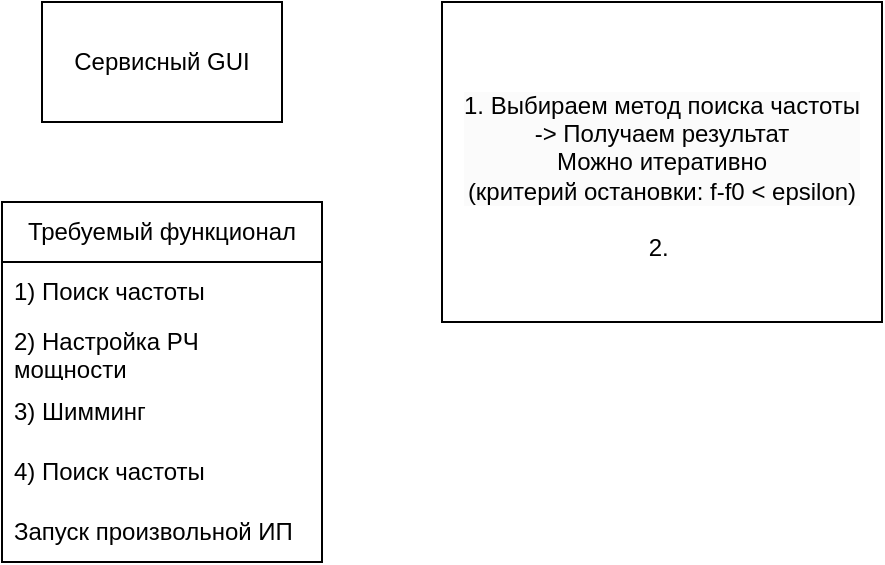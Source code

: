 <mxfile version="26.0.14" pages="5">
  <diagram name="Страница — 1" id="lk2hMUrp-t07Qi_tOft2">
    <mxGraphModel dx="710" dy="324" grid="1" gridSize="10" guides="1" tooltips="1" connect="1" arrows="1" fold="1" page="1" pageScale="1" pageWidth="827" pageHeight="1169" math="0" shadow="0">
      <root>
        <mxCell id="0" />
        <mxCell id="1" parent="0" />
        <mxCell id="p1RLzO_QvWTIyvtZqxCc-1" value="Сервисный GUI" style="rounded=0;whiteSpace=wrap;html=1;" vertex="1" parent="1">
          <mxGeometry x="80" y="80" width="120" height="60" as="geometry" />
        </mxCell>
        <mxCell id="p1RLzO_QvWTIyvtZqxCc-2" value="Требуемый функционал" style="swimlane;fontStyle=0;childLayout=stackLayout;horizontal=1;startSize=30;horizontalStack=0;resizeParent=1;resizeParentMax=0;resizeLast=0;collapsible=1;marginBottom=0;whiteSpace=wrap;html=1;" vertex="1" parent="1">
          <mxGeometry x="60" y="180" width="160" height="180" as="geometry">
            <mxRectangle x="70" y="180" width="60" height="30" as="alternateBounds" />
          </mxGeometry>
        </mxCell>
        <mxCell id="p1RLzO_QvWTIyvtZqxCc-3" value="1) Поиск частоты" style="text;strokeColor=none;fillColor=none;align=left;verticalAlign=middle;spacingLeft=4;spacingRight=4;overflow=hidden;points=[[0,0.5],[1,0.5]];portConstraint=eastwest;rotatable=0;whiteSpace=wrap;html=1;" vertex="1" parent="p1RLzO_QvWTIyvtZqxCc-2">
          <mxGeometry y="30" width="160" height="30" as="geometry" />
        </mxCell>
        <mxCell id="p1RLzO_QvWTIyvtZqxCc-5" value="2) Настройка РЧ мощности" style="text;strokeColor=none;fillColor=none;align=left;verticalAlign=middle;spacingLeft=4;spacingRight=4;overflow=hidden;points=[[0,0.5],[1,0.5]];portConstraint=eastwest;rotatable=0;whiteSpace=wrap;html=1;" vertex="1" parent="p1RLzO_QvWTIyvtZqxCc-2">
          <mxGeometry y="60" width="160" height="30" as="geometry" />
        </mxCell>
        <mxCell id="p1RLzO_QvWTIyvtZqxCc-4" value="3) Шимминг" style="text;strokeColor=none;fillColor=none;align=left;verticalAlign=middle;spacingLeft=4;spacingRight=4;overflow=hidden;points=[[0,0.5],[1,0.5]];portConstraint=eastwest;rotatable=0;whiteSpace=wrap;html=1;" vertex="1" parent="p1RLzO_QvWTIyvtZqxCc-2">
          <mxGeometry y="90" width="160" height="30" as="geometry" />
        </mxCell>
        <mxCell id="p1RLzO_QvWTIyvtZqxCc-11" value="4) Поиск частоты" style="text;strokeColor=none;fillColor=none;align=left;verticalAlign=middle;spacingLeft=4;spacingRight=4;overflow=hidden;points=[[0,0.5],[1,0.5]];portConstraint=eastwest;rotatable=0;whiteSpace=wrap;html=1;" vertex="1" parent="p1RLzO_QvWTIyvtZqxCc-2">
          <mxGeometry y="120" width="160" height="30" as="geometry" />
        </mxCell>
        <mxCell id="p1RLzO_QvWTIyvtZqxCc-8" value="Запуск произвольной ИП" style="text;strokeColor=none;fillColor=none;align=left;verticalAlign=middle;spacingLeft=4;spacingRight=4;overflow=hidden;points=[[0,0.5],[1,0.5]];portConstraint=eastwest;rotatable=0;whiteSpace=wrap;html=1;" vertex="1" parent="p1RLzO_QvWTIyvtZqxCc-2">
          <mxGeometry y="150" width="160" height="30" as="geometry" />
        </mxCell>
        <mxCell id="p1RLzO_QvWTIyvtZqxCc-10" value="&lt;br&gt;&lt;span style=&quot;color: rgb(0, 0, 0); font-family: Helvetica; font-size: 12px; font-style: normal; font-variant-ligatures: normal; font-variant-caps: normal; font-weight: 400; letter-spacing: normal; orphans: 2; text-align: center; text-indent: 0px; text-transform: none; widows: 2; word-spacing: 0px; -webkit-text-stroke-width: 0px; white-space: normal; background-color: rgb(251, 251, 251); text-decoration-thickness: initial; text-decoration-style: initial; text-decoration-color: initial; float: none; display: inline !important;&quot;&gt;1. Выбираем метод поиска частоты&lt;/span&gt;&lt;div style=&quot;forced-color-adjust: none; color: rgb(0, 0, 0); font-family: Helvetica; font-size: 12px; font-style: normal; font-variant-ligatures: normal; font-variant-caps: normal; font-weight: 400; letter-spacing: normal; orphans: 2; text-align: center; text-indent: 0px; text-transform: none; widows: 2; word-spacing: 0px; -webkit-text-stroke-width: 0px; white-space: normal; background-color: rgb(251, 251, 251); text-decoration-thickness: initial; text-decoration-style: initial; text-decoration-color: initial;&quot;&gt;-&amp;gt; Получаем результат&lt;/div&gt;&lt;div style=&quot;forced-color-adjust: none; color: rgb(0, 0, 0); font-family: Helvetica; font-size: 12px; font-style: normal; font-variant-ligatures: normal; font-variant-caps: normal; font-weight: 400; letter-spacing: normal; orphans: 2; text-align: center; text-indent: 0px; text-transform: none; widows: 2; word-spacing: 0px; -webkit-text-stroke-width: 0px; white-space: normal; background-color: rgb(251, 251, 251); text-decoration-thickness: initial; text-decoration-style: initial; text-decoration-color: initial;&quot;&gt;Можно итеративно&lt;br&gt;(критерий остановки: f-f0 &amp;lt; epsilon)&lt;/div&gt;&lt;div&gt;&lt;br&gt;&lt;/div&gt;&lt;div&gt;2.&amp;nbsp;&lt;/div&gt;" style="rounded=0;whiteSpace=wrap;html=1;" vertex="1" parent="1">
          <mxGeometry x="280" y="80" width="220" height="160" as="geometry" />
        </mxCell>
      </root>
    </mxGraphModel>
  </diagram>
  <diagram id="wyA9NwGSBI-EM82QNOMQ" name="Рисунок Кати">
    <mxGraphModel dx="1242" dy="567" grid="1" gridSize="10" guides="1" tooltips="1" connect="1" arrows="1" fold="1" page="1" pageScale="1" pageWidth="827" pageHeight="1169" math="0" shadow="0">
      <root>
        <mxCell id="0" />
        <mxCell id="1" parent="0" />
        <mxCell id="h-0EMZ9FpbmeB2ohZbK9-81" value="" style="rounded=0;whiteSpace=wrap;html=1;" vertex="1" parent="1">
          <mxGeometry x="80" y="80" width="640" height="360" as="geometry" />
        </mxCell>
        <mxCell id="h-0EMZ9FpbmeB2ohZbK9-10" value="" style="childLayout=tableLayout;recursiveResize=0;shadow=0;fillColor=none;" vertex="1" parent="1">
          <mxGeometry x="80" y="80" width="270" height="360" as="geometry" />
        </mxCell>
        <mxCell id="h-0EMZ9FpbmeB2ohZbK9-15" style="shape=tableRow;horizontal=0;startSize=0;swimlaneHead=0;swimlaneBody=0;top=0;left=0;bottom=0;right=0;dropTarget=0;collapsible=0;recursiveResize=0;expand=0;fontStyle=0;fillColor=none;strokeColor=inherit;" vertex="1" parent="h-0EMZ9FpbmeB2ohZbK9-10">
          <mxGeometry width="270" height="178" as="geometry" />
        </mxCell>
        <mxCell id="h-0EMZ9FpbmeB2ohZbK9-16" value="S(t) - 1" style="connectable=0;recursiveResize=0;strokeColor=inherit;fillColor=none;align=center;whiteSpace=wrap;html=1;" vertex="1" parent="h-0EMZ9FpbmeB2ohZbK9-15">
          <mxGeometry width="90" height="178" as="geometry">
            <mxRectangle width="90" height="178" as="alternateBounds" />
          </mxGeometry>
        </mxCell>
        <mxCell id="h-0EMZ9FpbmeB2ohZbK9-17" value="S(t) - 2" style="connectable=0;recursiveResize=0;strokeColor=inherit;fillColor=none;align=center;whiteSpace=wrap;html=1;" vertex="1" parent="h-0EMZ9FpbmeB2ohZbK9-15">
          <mxGeometry x="90" width="90" height="178" as="geometry">
            <mxRectangle width="90" height="178" as="alternateBounds" />
          </mxGeometry>
        </mxCell>
        <mxCell id="h-0EMZ9FpbmeB2ohZbK9-18" value="S(t) - 3" style="connectable=0;recursiveResize=0;strokeColor=inherit;fillColor=none;align=center;whiteSpace=wrap;html=1;" vertex="1" parent="h-0EMZ9FpbmeB2ohZbK9-15">
          <mxGeometry x="180" width="90" height="178" as="geometry">
            <mxRectangle width="90" height="178" as="alternateBounds" />
          </mxGeometry>
        </mxCell>
        <mxCell id="h-0EMZ9FpbmeB2ohZbK9-19" style="shape=tableRow;horizontal=0;startSize=0;swimlaneHead=0;swimlaneBody=0;top=0;left=0;bottom=0;right=0;dropTarget=0;collapsible=0;recursiveResize=0;expand=0;fontStyle=0;fillColor=none;strokeColor=inherit;" vertex="1" parent="h-0EMZ9FpbmeB2ohZbK9-10">
          <mxGeometry y="178" width="270" height="182" as="geometry" />
        </mxCell>
        <mxCell id="h-0EMZ9FpbmeB2ohZbK9-20" value="" style="connectable=0;recursiveResize=0;strokeColor=inherit;fillColor=none;align=center;whiteSpace=wrap;html=1;" vertex="1" parent="h-0EMZ9FpbmeB2ohZbK9-19">
          <mxGeometry width="90" height="182" as="geometry">
            <mxRectangle width="90" height="182" as="alternateBounds" />
          </mxGeometry>
        </mxCell>
        <mxCell id="h-0EMZ9FpbmeB2ohZbK9-21" value="" style="connectable=0;recursiveResize=0;strokeColor=inherit;fillColor=none;align=center;whiteSpace=wrap;html=1;" vertex="1" parent="h-0EMZ9FpbmeB2ohZbK9-19">
          <mxGeometry x="90" width="90" height="182" as="geometry">
            <mxRectangle width="90" height="182" as="alternateBounds" />
          </mxGeometry>
        </mxCell>
        <mxCell id="h-0EMZ9FpbmeB2ohZbK9-22" value="" style="connectable=0;recursiveResize=0;strokeColor=inherit;fillColor=none;align=center;whiteSpace=wrap;html=1;" vertex="1" parent="h-0EMZ9FpbmeB2ohZbK9-19">
          <mxGeometry x="180" width="90" height="182" as="geometry">
            <mxRectangle width="90" height="182" as="alternateBounds" />
          </mxGeometry>
        </mxCell>
        <UserObject label="&lt;b&gt;...&lt;/b&gt;" placeholders="1" name="Variable" id="h-0EMZ9FpbmeB2ohZbK9-23">
          <mxCell style="text;html=1;strokeColor=none;fillColor=none;align=center;verticalAlign=middle;whiteSpace=wrap;overflow=hidden;" vertex="1" parent="1">
            <mxGeometry x="334" y="250" width="80" height="20" as="geometry" />
          </mxCell>
        </UserObject>
        <mxCell id="h-0EMZ9FpbmeB2ohZbK9-26" value="" style="shape=flexArrow;endArrow=classic;html=1;rounded=0;width=0.23;endSize=6.384;endWidth=8.163;" edge="1" parent="1">
          <mxGeometry width="50" height="50" relative="1" as="geometry">
            <mxPoint x="260" y="250" as="sourcePoint" />
            <mxPoint x="340" y="250" as="targetPoint" />
          </mxGeometry>
        </mxCell>
        <mxCell id="h-0EMZ9FpbmeB2ohZbK9-27" value="" style="shape=flexArrow;endArrow=classic;html=1;rounded=0;width=0.23;endSize=6.384;endWidth=8.163;" edge="1" parent="1">
          <mxGeometry width="50" height="50" relative="1" as="geometry">
            <mxPoint x="170" y="250" as="sourcePoint" />
            <mxPoint x="250" y="250" as="targetPoint" />
          </mxGeometry>
        </mxCell>
        <mxCell id="h-0EMZ9FpbmeB2ohZbK9-28" value="" style="shape=flexArrow;endArrow=classic;html=1;rounded=0;width=0.23;endSize=6.384;endWidth=8.163;" edge="1" parent="1">
          <mxGeometry width="50" height="50" relative="1" as="geometry">
            <mxPoint x="80" y="249.43" as="sourcePoint" />
            <mxPoint x="160" y="249.43" as="targetPoint" />
          </mxGeometry>
        </mxCell>
        <mxCell id="h-0EMZ9FpbmeB2ohZbK9-29" value="" style="shape=flexArrow;endArrow=classic;html=1;rounded=0;width=0.23;endSize=6.384;endWidth=8.163;" edge="1" parent="1">
          <mxGeometry width="50" height="50" relative="1" as="geometry">
            <mxPoint x="80" y="430" as="sourcePoint" />
            <mxPoint x="160" y="430" as="targetPoint" />
          </mxGeometry>
        </mxCell>
        <mxCell id="h-0EMZ9FpbmeB2ohZbK9-30" value="" style="shape=flexArrow;endArrow=classic;html=1;rounded=0;width=0.23;endSize=6.384;endWidth=8.163;" edge="1" parent="1">
          <mxGeometry width="50" height="50" relative="1" as="geometry">
            <mxPoint x="170" y="430" as="sourcePoint" />
            <mxPoint x="250" y="430" as="targetPoint" />
          </mxGeometry>
        </mxCell>
        <mxCell id="h-0EMZ9FpbmeB2ohZbK9-31" value="" style="shape=flexArrow;endArrow=classic;html=1;rounded=0;width=0.23;endSize=6.384;endWidth=8.163;" edge="1" parent="1">
          <mxGeometry width="50" height="50" relative="1" as="geometry">
            <mxPoint x="260" y="430" as="sourcePoint" />
            <mxPoint x="340" y="430" as="targetPoint" />
          </mxGeometry>
        </mxCell>
        <UserObject label="t" placeholders="1" name="Variable" id="h-0EMZ9FpbmeB2ohZbK9-32">
          <mxCell style="text;html=1;strokeColor=none;fillColor=none;align=center;verticalAlign=middle;whiteSpace=wrap;overflow=hidden;" vertex="1" parent="1">
            <mxGeometry x="120" y="230" width="80" height="20" as="geometry" />
          </mxCell>
        </UserObject>
        <UserObject label="t" placeholders="1" name="Variable" id="h-0EMZ9FpbmeB2ohZbK9-34">
          <mxCell style="text;html=1;strokeColor=none;fillColor=none;align=center;verticalAlign=middle;whiteSpace=wrap;overflow=hidden;" vertex="1" parent="1">
            <mxGeometry x="300" y="230" width="80" height="20" as="geometry" />
          </mxCell>
        </UserObject>
        <UserObject label="t" placeholders="1" name="Variable" id="h-0EMZ9FpbmeB2ohZbK9-35">
          <mxCell style="text;html=1;strokeColor=none;fillColor=none;align=center;verticalAlign=middle;whiteSpace=wrap;overflow=hidden;" vertex="1" parent="1">
            <mxGeometry x="210" y="230" width="80" height="20" as="geometry" />
          </mxCell>
        </UserObject>
        <UserObject label="f" placeholders="1" name="Variable" id="h-0EMZ9FpbmeB2ohZbK9-39">
          <mxCell style="text;html=1;strokeColor=none;fillColor=none;align=center;verticalAlign=middle;whiteSpace=wrap;overflow=hidden;" vertex="1" parent="1">
            <mxGeometry x="120" y="410" width="80" height="20" as="geometry" />
          </mxCell>
        </UserObject>
        <UserObject label="f" placeholders="1" name="Variable" id="h-0EMZ9FpbmeB2ohZbK9-42">
          <mxCell style="text;html=1;strokeColor=none;fillColor=none;align=center;verticalAlign=middle;whiteSpace=wrap;overflow=hidden;" vertex="1" parent="1">
            <mxGeometry x="300" y="410" width="80" height="20" as="geometry" />
          </mxCell>
        </UserObject>
        <UserObject label="f" placeholders="1" name="Variable" id="h-0EMZ9FpbmeB2ohZbK9-43">
          <mxCell style="text;html=1;strokeColor=none;fillColor=none;align=center;verticalAlign=middle;whiteSpace=wrap;overflow=hidden;" vertex="1" parent="1">
            <mxGeometry x="210" y="410" width="80" height="20" as="geometry" />
          </mxCell>
        </UserObject>
        <mxCell id="h-0EMZ9FpbmeB2ohZbK9-50" value="" style="swimlane;fontStyle=0;childLayout=stackLayout;horizontal=1;startSize=20;horizontalStack=0;resizeParent=1;resizeParentMax=0;resizeLast=0;collapsible=1;marginBottom=0;whiteSpace=wrap;html=1;" vertex="1" parent="1">
          <mxGeometry x="400" y="80" width="320" height="140" as="geometry" />
        </mxCell>
        <mxCell id="h-0EMZ9FpbmeB2ohZbK9-45" value="Произвольная ИП" style="swimlane;fontStyle=0;childLayout=stackLayout;horizontal=1;startSize=30;horizontalStack=0;resizeParent=1;resizeParentMax=0;resizeLast=0;collapsible=1;marginBottom=0;whiteSpace=wrap;html=1;" vertex="1" collapsed="1" parent="h-0EMZ9FpbmeB2ohZbK9-50">
          <mxGeometry y="20" width="320" height="30" as="geometry">
            <mxRectangle y="20" width="320" height="130" as="alternateBounds" />
          </mxGeometry>
        </mxCell>
        <mxCell id="h-0EMZ9FpbmeB2ohZbK9-49" value="Параметры запуска" style="text;strokeColor=none;fillColor=none;align=left;verticalAlign=middle;spacingLeft=4;spacingRight=4;overflow=hidden;points=[[0,0.5],[1,0.5]];portConstraint=eastwest;rotatable=0;whiteSpace=wrap;html=1;" vertex="1" parent="h-0EMZ9FpbmeB2ohZbK9-45">
          <mxGeometry y="30" width="320" height="30" as="geometry" />
        </mxCell>
        <mxCell id="h-0EMZ9FpbmeB2ohZbK9-108" value="START / STOP" style="html=1;whiteSpace=wrap;container=1;recursiveResize=0;collapsible=0;" vertex="1" parent="h-0EMZ9FpbmeB2ohZbK9-45">
          <mxGeometry y="60" width="320" height="70" as="geometry" />
        </mxCell>
        <mxCell id="h-0EMZ9FpbmeB2ohZbK9-109" value="" style="triangle;html=1;whiteSpace=wrap;" vertex="1" parent="h-0EMZ9FpbmeB2ohZbK9-108">
          <mxGeometry x="20" y="20" width="20" height="30" as="geometry" />
        </mxCell>
        <mxCell id="h-0EMZ9FpbmeB2ohZbK9-77" value="РЧ мощность" style="swimlane;fontStyle=0;childLayout=stackLayout;horizontal=1;startSize=30;horizontalStack=0;resizeParent=1;resizeParentMax=0;resizeLast=0;collapsible=1;marginBottom=0;whiteSpace=wrap;html=1;" vertex="1" collapsed="1" parent="h-0EMZ9FpbmeB2ohZbK9-50">
          <mxGeometry y="50" width="320" height="30" as="geometry">
            <mxRectangle y="50" width="320" height="170" as="alternateBounds" />
          </mxGeometry>
        </mxCell>
        <mxCell id="h-0EMZ9FpbmeB2ohZbK9-78" value="Выбор метода:&lt;div&gt;&lt;ul&gt;&lt;li&gt;AUTO&lt;/li&gt;&lt;li&gt;MANUAL&lt;/li&gt;&lt;/ul&gt;&lt;/div&gt;" style="text;strokeColor=none;fillColor=none;align=left;verticalAlign=middle;spacingLeft=4;spacingRight=4;overflow=hidden;points=[[0,0.5],[1,0.5]];portConstraint=eastwest;rotatable=0;whiteSpace=wrap;html=1;" vertex="1" parent="h-0EMZ9FpbmeB2ohZbK9-77">
          <mxGeometry y="30" width="320" height="80" as="geometry" />
        </mxCell>
        <mxCell id="h-0EMZ9FpbmeB2ohZbK9-79" value="Заданное напряжение: V = 100 B" style="text;strokeColor=none;fillColor=none;align=left;verticalAlign=middle;spacingLeft=4;spacingRight=4;overflow=hidden;points=[[0,0.5],[1,0.5]];portConstraint=eastwest;rotatable=0;whiteSpace=wrap;html=1;" vertex="1" parent="h-0EMZ9FpbmeB2ohZbK9-77">
          <mxGeometry y="110" width="320" height="30" as="geometry" />
        </mxCell>
        <mxCell id="h-0EMZ9FpbmeB2ohZbK9-80" value="Текущее напряжение: V = 127 В" style="text;strokeColor=none;fillColor=none;align=left;verticalAlign=middle;spacingLeft=4;spacingRight=4;overflow=hidden;points=[[0,0.5],[1,0.5]];portConstraint=eastwest;rotatable=0;whiteSpace=wrap;html=1;" vertex="1" parent="h-0EMZ9FpbmeB2ohZbK9-77">
          <mxGeometry y="140" width="320" height="30" as="geometry" />
        </mxCell>
        <mxCell id="h-0EMZ9FpbmeB2ohZbK9-6" value="Частота" style="swimlane;fontStyle=0;childLayout=stackLayout;horizontal=1;startSize=30;horizontalStack=0;resizeParent=1;resizeParentMax=0;resizeLast=0;collapsible=1;marginBottom=0;whiteSpace=wrap;html=1;" vertex="1" collapsed="1" parent="h-0EMZ9FpbmeB2ohZbK9-50">
          <mxGeometry y="80" width="320" height="30" as="geometry">
            <mxRectangle y="80" width="320" height="170" as="alternateBounds" />
          </mxGeometry>
        </mxCell>
        <mxCell id="h-0EMZ9FpbmeB2ohZbK9-7" value="Выбор метода:&lt;div&gt;&lt;ul&gt;&lt;li&gt;AUTO&lt;/li&gt;&lt;li&gt;MANUAL&lt;/li&gt;&lt;/ul&gt;&lt;/div&gt;" style="text;strokeColor=none;fillColor=none;align=left;verticalAlign=middle;spacingLeft=4;spacingRight=4;overflow=hidden;points=[[0,0.5],[1,0.5]];portConstraint=eastwest;rotatable=0;whiteSpace=wrap;html=1;" vertex="1" parent="h-0EMZ9FpbmeB2ohZbK9-6">
          <mxGeometry y="30" width="320" height="80" as="geometry" />
        </mxCell>
        <mxCell id="h-0EMZ9FpbmeB2ohZbK9-8" value="Заданная частота: F = 3&#39;000 МГц&amp;nbsp;" style="text;strokeColor=none;fillColor=none;align=left;verticalAlign=middle;spacingLeft=4;spacingRight=4;overflow=hidden;points=[[0,0.5],[1,0.5]];portConstraint=eastwest;rotatable=0;whiteSpace=wrap;html=1;" vertex="1" parent="h-0EMZ9FpbmeB2ohZbK9-6">
          <mxGeometry y="110" width="320" height="30" as="geometry" />
        </mxCell>
        <mxCell id="h-0EMZ9FpbmeB2ohZbK9-9" value="Текущая частота: F_{cur} = 3&#39;002 МГц" style="text;strokeColor=none;fillColor=none;align=left;verticalAlign=middle;spacingLeft=4;spacingRight=4;overflow=hidden;points=[[0,0.5],[1,0.5]];portConstraint=eastwest;rotatable=0;whiteSpace=wrap;html=1;" vertex="1" parent="h-0EMZ9FpbmeB2ohZbK9-6">
          <mxGeometry y="140" width="320" height="30" as="geometry" />
        </mxCell>
        <mxCell id="h-0EMZ9FpbmeB2ohZbK9-54" value="Шимминг" style="swimlane;fontStyle=0;childLayout=stackLayout;horizontal=1;startSize=30;horizontalStack=0;resizeParent=1;resizeParentMax=0;resizeLast=0;collapsible=1;marginBottom=0;whiteSpace=wrap;html=1;" vertex="1" collapsed="1" parent="h-0EMZ9FpbmeB2ohZbK9-50">
          <mxGeometry y="110" width="320" height="30" as="geometry">
            <mxRectangle y="110" width="320" height="190" as="alternateBounds" />
          </mxGeometry>
        </mxCell>
        <mxCell id="h-0EMZ9FpbmeB2ohZbK9-55" value="Выбор метода:&lt;div&gt;&lt;ul&gt;&lt;li&gt;AUTO&lt;/li&gt;&lt;li&gt;MANUAL&lt;/li&gt;&lt;/ul&gt;&lt;/div&gt;" style="text;strokeColor=none;fillColor=none;align=left;verticalAlign=middle;spacingLeft=4;spacingRight=4;overflow=hidden;points=[[0,0.5],[1,0.5]];portConstraint=eastwest;rotatable=0;whiteSpace=wrap;html=1;" vertex="1" parent="h-0EMZ9FpbmeB2ohZbK9-54">
          <mxGeometry y="30" width="320" height="80" as="geometry" />
        </mxCell>
        <mxCell id="h-0EMZ9FpbmeB2ohZbK9-72" value="" style="shape=table;startSize=0;container=1;collapsible=0;childLayout=tableLayout;fontSize=16;" vertex="1" parent="h-0EMZ9FpbmeB2ohZbK9-54">
          <mxGeometry y="110" width="320" height="40" as="geometry" />
        </mxCell>
        <mxCell id="h-0EMZ9FpbmeB2ohZbK9-73" value="" style="shape=tableRow;horizontal=0;startSize=0;swimlaneHead=0;swimlaneBody=0;strokeColor=inherit;top=0;left=0;bottom=0;right=0;collapsible=0;dropTarget=0;fillColor=none;points=[[0,0.5],[1,0.5]];portConstraint=eastwest;fontSize=16;" vertex="1" parent="h-0EMZ9FpbmeB2ohZbK9-72">
          <mxGeometry width="320" height="40" as="geometry" />
        </mxCell>
        <mxCell id="h-0EMZ9FpbmeB2ohZbK9-74" value="I1" style="shape=partialRectangle;html=1;whiteSpace=wrap;connectable=0;strokeColor=inherit;overflow=hidden;fillColor=none;top=0;left=0;bottom=0;right=0;pointerEvents=1;fontSize=16;" vertex="1" parent="h-0EMZ9FpbmeB2ohZbK9-73">
          <mxGeometry width="107" height="40" as="geometry">
            <mxRectangle width="107" height="40" as="alternateBounds" />
          </mxGeometry>
        </mxCell>
        <mxCell id="h-0EMZ9FpbmeB2ohZbK9-75" value="I2" style="shape=partialRectangle;html=1;whiteSpace=wrap;connectable=0;strokeColor=inherit;overflow=hidden;fillColor=none;top=0;left=0;bottom=0;right=0;pointerEvents=1;fontSize=16;" vertex="1" parent="h-0EMZ9FpbmeB2ohZbK9-73">
          <mxGeometry x="107" width="106" height="40" as="geometry">
            <mxRectangle width="106" height="40" as="alternateBounds" />
          </mxGeometry>
        </mxCell>
        <mxCell id="h-0EMZ9FpbmeB2ohZbK9-76" value="I3" style="shape=partialRectangle;html=1;whiteSpace=wrap;connectable=0;strokeColor=inherit;overflow=hidden;fillColor=none;top=0;left=0;bottom=0;right=0;pointerEvents=1;fontSize=16;" vertex="1" parent="h-0EMZ9FpbmeB2ohZbK9-73">
          <mxGeometry x="213" width="107" height="40" as="geometry">
            <mxRectangle width="107" height="40" as="alternateBounds" />
          </mxGeometry>
        </mxCell>
        <mxCell id="h-0EMZ9FpbmeB2ohZbK9-58" value="" style="shape=table;startSize=0;container=1;collapsible=0;childLayout=tableLayout;fontSize=16;" vertex="1" parent="h-0EMZ9FpbmeB2ohZbK9-54">
          <mxGeometry y="150" width="320" height="40" as="geometry" />
        </mxCell>
        <mxCell id="h-0EMZ9FpbmeB2ohZbK9-59" value="" style="shape=tableRow;horizontal=0;startSize=0;swimlaneHead=0;swimlaneBody=0;strokeColor=inherit;top=0;left=0;bottom=0;right=0;collapsible=0;dropTarget=0;fillColor=none;points=[[0,0.5],[1,0.5]];portConstraint=eastwest;fontSize=16;" vertex="1" parent="h-0EMZ9FpbmeB2ohZbK9-58">
          <mxGeometry width="320" height="40" as="geometry" />
        </mxCell>
        <mxCell id="h-0EMZ9FpbmeB2ohZbK9-60" value="I1 current" style="shape=partialRectangle;html=1;whiteSpace=wrap;connectable=0;strokeColor=inherit;overflow=hidden;fillColor=none;top=0;left=0;bottom=0;right=0;pointerEvents=1;fontSize=16;" vertex="1" parent="h-0EMZ9FpbmeB2ohZbK9-59">
          <mxGeometry width="107" height="40" as="geometry">
            <mxRectangle width="107" height="40" as="alternateBounds" />
          </mxGeometry>
        </mxCell>
        <mxCell id="h-0EMZ9FpbmeB2ohZbK9-61" value="I2 current" style="shape=partialRectangle;html=1;whiteSpace=wrap;connectable=0;strokeColor=inherit;overflow=hidden;fillColor=none;top=0;left=0;bottom=0;right=0;pointerEvents=1;fontSize=16;" vertex="1" parent="h-0EMZ9FpbmeB2ohZbK9-59">
          <mxGeometry x="107" width="106" height="40" as="geometry">
            <mxRectangle width="106" height="40" as="alternateBounds" />
          </mxGeometry>
        </mxCell>
        <mxCell id="h-0EMZ9FpbmeB2ohZbK9-62" value="I3 current" style="shape=partialRectangle;html=1;whiteSpace=wrap;connectable=0;strokeColor=inherit;overflow=hidden;fillColor=none;top=0;left=0;bottom=0;right=0;pointerEvents=1;fontSize=16;" vertex="1" parent="h-0EMZ9FpbmeB2ohZbK9-59">
          <mxGeometry x="213" width="107" height="40" as="geometry">
            <mxRectangle width="107" height="40" as="alternateBounds" />
          </mxGeometry>
        </mxCell>
        <mxCell id="h-0EMZ9FpbmeB2ohZbK9-4" value="" style="endArrow=none;html=1;rounded=0;exitX=0.5;exitY=1;exitDx=0;exitDy=0;entryX=0.5;entryY=0;entryDx=0;entryDy=0;" edge="1" parent="1">
          <mxGeometry width="50" height="50" relative="1" as="geometry">
            <mxPoint x="399" y="440" as="sourcePoint" />
            <mxPoint x="399" y="80" as="targetPoint" />
          </mxGeometry>
        </mxCell>
        <mxCell id="h-0EMZ9FpbmeB2ohZbK9-110" value="Service GUI" style="text;strokeColor=none;fillColor=none;html=1;fontSize=24;fontStyle=1;verticalAlign=middle;align=center;" vertex="1" parent="1">
          <mxGeometry x="90" y="20" width="100" height="40" as="geometry" />
        </mxCell>
      </root>
    </mxGraphModel>
  </diagram>
  <diagram id="TFQSGFAbiuGo2VUxRH2k" name="Список сервисов">
    <mxGraphModel dx="1242" dy="567" grid="1" gridSize="10" guides="1" tooltips="1" connect="1" arrows="1" fold="1" page="1" pageScale="1" pageWidth="827" pageHeight="1169" math="0" shadow="0">
      <root>
        <mxCell id="0" />
        <mxCell id="1" parent="0" />
        <mxCell id="s1jNiYQTw_-2weAnJhgS-16" value="&lt;font style=&quot;font-size: 14px;&quot;&gt;Отработка ИП&lt;/font&gt;&lt;div&gt;&lt;ul&gt;&lt;li&gt;отправка файлов&lt;/li&gt;&lt;li&gt;передача сигналов&lt;/li&gt;&lt;li&gt;приём&lt;/li&gt;&lt;li&gt;сохранение&lt;/li&gt;&lt;/ul&gt;&lt;/div&gt;" style="rounded=0;whiteSpace=wrap;html=1;" vertex="1" parent="1">
          <mxGeometry x="80" y="40" width="160" height="160" as="geometry" />
        </mxCell>
        <mxCell id="s1jNiYQTw_-2weAnJhgS-18" value="&lt;font style=&quot;font-size: 14px;&quot;&gt;Сервис реконструкции&lt;/font&gt;&lt;div&gt;&lt;ul&gt;&lt;li&gt;демодуляция, децимация&lt;/li&gt;&lt;li&gt;усреднение/сбор к-пр.&lt;/li&gt;&lt;li&gt;постобработка&lt;/li&gt;&lt;li&gt;FFT -&amp;gt; спектр&lt;/li&gt;&lt;li&gt;измерение частоты, амплитуды и ширины на полувысоте&lt;/li&gt;&lt;/ul&gt;&lt;/div&gt;" style="rounded=0;whiteSpace=wrap;html=1;" vertex="1" parent="1">
          <mxGeometry x="280" y="40" width="190" height="160" as="geometry" />
        </mxCell>
        <mxCell id="s1jNiYQTw_-2weAnJhgS-19" value="" style="verticalLabelPosition=bottom;verticalAlign=top;html=1;shape=mxgraph.basic.flash" vertex="1" parent="1">
          <mxGeometry x="90" y="50" width="20" height="30" as="geometry" />
        </mxCell>
        <mxCell id="s1jNiYQTw_-2weAnJhgS-20" value="&lt;font style=&quot;font-size: 14px;&quot;&gt;Сервис очереди&lt;/font&gt;&lt;div&gt;&lt;ul&gt;&lt;li&gt;решение о сервисных ИП&lt;/li&gt;&lt;li&gt;установка переменных&lt;/li&gt;&lt;/ul&gt;&lt;/div&gt;" style="rounded=0;whiteSpace=wrap;html=1;" vertex="1" parent="1">
          <mxGeometry x="520" y="40" width="180" height="160" as="geometry" />
        </mxCell>
      </root>
    </mxGraphModel>
  </diagram>
  <diagram id="XeEE5u_CB-T15YxGKkJa" name="Глобальная схема">
    <mxGraphModel dx="1829" dy="567" grid="1" gridSize="10" guides="1" tooltips="1" connect="1" arrows="1" fold="1" page="1" pageScale="1" pageWidth="827" pageHeight="1169" math="0" shadow="0">
      <root>
        <mxCell id="0" />
        <mxCell id="1" parent="0" />
        <mxCell id="0_XfAx6u69FFha2XfKtC-33" style="edgeStyle=orthogonalEdgeStyle;rounded=0;orthogonalLoop=1;jettySize=auto;html=1;exitX=0.5;exitY=1;exitDx=0;exitDy=0;" edge="1" parent="1" source="LBIY278mwqI3sZ24KsbA-1" target="LBIY278mwqI3sZ24KsbA-2">
          <mxGeometry relative="1" as="geometry" />
        </mxCell>
        <mxCell id="LBIY278mwqI3sZ24KsbA-1" value="App" style="rounded=1;whiteSpace=wrap;html=1;fontSize=17;" vertex="1" parent="1">
          <mxGeometry x="320" y="60" width="120" height="60" as="geometry" />
        </mxCell>
        <mxCell id="LBIY278mwqI3sZ24KsbA-8" style="edgeStyle=orthogonalEdgeStyle;rounded=0;orthogonalLoop=1;jettySize=auto;html=1;exitX=0;exitY=0.5;exitDx=0;exitDy=0;entryX=0.5;entryY=0;entryDx=0;entryDy=0;fontSize=17;" edge="1" parent="1" source="LBIY278mwqI3sZ24KsbA-2" target="LBIY278mwqI3sZ24KsbA-4">
          <mxGeometry relative="1" as="geometry">
            <mxPoint x="200" y="205" as="targetPoint" />
          </mxGeometry>
        </mxCell>
        <mxCell id="LBIY278mwqI3sZ24KsbA-11" style="edgeStyle=orthogonalEdgeStyle;rounded=0;orthogonalLoop=1;jettySize=auto;html=1;exitX=1;exitY=0.5;exitDx=0;exitDy=0;entryX=0.5;entryY=0;entryDx=0;entryDy=0;fontSize=17;" edge="1" parent="1" source="LBIY278mwqI3sZ24KsbA-2" target="LBIY278mwqI3sZ24KsbA-6">
          <mxGeometry relative="1" as="geometry" />
        </mxCell>
        <mxCell id="LBIY278mwqI3sZ24KsbA-15" style="edgeStyle=orthogonalEdgeStyle;rounded=0;orthogonalLoop=1;jettySize=auto;html=1;exitX=0;exitY=0.5;exitDx=0;exitDy=0;entryX=0.5;entryY=0;entryDx=0;entryDy=0;fontSize=17;" edge="1" parent="1" source="LBIY278mwqI3sZ24KsbA-2" target="LBIY278mwqI3sZ24KsbA-5">
          <mxGeometry relative="1" as="geometry" />
        </mxCell>
        <mxCell id="LBIY278mwqI3sZ24KsbA-16" style="edgeStyle=orthogonalEdgeStyle;rounded=0;orthogonalLoop=1;jettySize=auto;html=1;exitX=1;exitY=0.5;exitDx=0;exitDy=0;entryX=0.5;entryY=0;entryDx=0;entryDy=0;fontSize=17;" edge="1" parent="1" source="LBIY278mwqI3sZ24KsbA-2" target="LBIY278mwqI3sZ24KsbA-14">
          <mxGeometry relative="1" as="geometry" />
        </mxCell>
        <mxCell id="LBIY278mwqI3sZ24KsbA-2" value="SrvStack" style="rhombus;whiteSpace=wrap;html=1;fontSize=17;" vertex="1" parent="1">
          <mxGeometry x="327.5" y="150" width="105" height="100" as="geometry" />
        </mxCell>
        <mxCell id="LBIY278mwqI3sZ24KsbA-4" value="SrvSeqGen" style="rounded=1;whiteSpace=wrap;html=1;fontSize=17;" vertex="1" parent="1">
          <mxGeometry x="80" y="280" width="120" height="60" as="geometry" />
        </mxCell>
        <mxCell id="LBIY278mwqI3sZ24KsbA-5" value="SrvInterp" style="rounded=1;whiteSpace=wrap;html=1;fontSize=17;" vertex="1" parent="1">
          <mxGeometry x="240" y="280" width="120" height="60" as="geometry" />
        </mxCell>
        <mxCell id="LBIY278mwqI3sZ24KsbA-6" value="SrvRecon" style="rounded=1;whiteSpace=wrap;html=1;fontSize=17;" vertex="1" parent="1">
          <mxGeometry x="560" y="280" width="120" height="60" as="geometry" />
        </mxCell>
        <mxCell id="LBIY278mwqI3sZ24KsbA-14" value="SrvDriver" style="rounded=1;whiteSpace=wrap;html=1;fontSize=17;" vertex="1" parent="1">
          <mxGeometry x="400" y="280" width="120" height="60" as="geometry" />
        </mxCell>
        <mxCell id="tdEJyLrqNT6HSVCcLZCg-8" style="edgeStyle=orthogonalEdgeStyle;rounded=0;orthogonalLoop=1;jettySize=auto;html=1;exitX=1;exitY=0.5;exitDx=0;exitDy=0;entryX=0;entryY=0.5;entryDx=0;entryDy=0;fontSize=17;" edge="1" parent="1" source="tdEJyLrqNT6HSVCcLZCg-1" target="tdEJyLrqNT6HSVCcLZCg-7">
          <mxGeometry relative="1" as="geometry" />
        </mxCell>
        <mxCell id="tdEJyLrqNT6HSVCcLZCg-1" value="SrvSeqGen" style="rounded=1;whiteSpace=wrap;html=1;fontSize=17;" vertex="1" parent="1">
          <mxGeometry x="200" y="560" width="120" height="60" as="geometry" />
        </mxCell>
        <mxCell id="tdEJyLrqNT6HSVCcLZCg-4" style="edgeStyle=orthogonalEdgeStyle;rounded=0;orthogonalLoop=1;jettySize=auto;html=1;exitX=1;exitY=0.5;exitDx=0;exitDy=0;entryX=0;entryY=0.5;entryDx=0;entryDy=0;fontSize=17;" edge="1" parent="1" source="tdEJyLrqNT6HSVCcLZCg-3" target="tdEJyLrqNT6HSVCcLZCg-1">
          <mxGeometry relative="1" as="geometry" />
        </mxCell>
        <mxCell id="tdEJyLrqNT6HSVCcLZCg-3" value="Sequence template" style="rounded=0;whiteSpace=wrap;html=1;fontSize=17;" vertex="1" parent="1">
          <mxGeometry x="40" y="560" width="120" height="60" as="geometry" />
        </mxCell>
        <mxCell id="tdEJyLrqNT6HSVCcLZCg-6" style="edgeStyle=orthogonalEdgeStyle;rounded=0;orthogonalLoop=1;jettySize=auto;html=1;exitX=1;exitY=0.5;exitDx=0;exitDy=0;entryX=0.25;entryY=0;entryDx=0;entryDy=0;fontSize=17;" edge="1" parent="1" source="tdEJyLrqNT6HSVCcLZCg-5" target="tdEJyLrqNT6HSVCcLZCg-1">
          <mxGeometry relative="1" as="geometry" />
        </mxCell>
        <mxCell id="tdEJyLrqNT6HSVCcLZCg-5" value="GUI editing" style="rounded=0;whiteSpace=wrap;html=1;fontSize=17;" vertex="1" parent="1">
          <mxGeometry x="40" y="480" width="120" height="60" as="geometry" />
        </mxCell>
        <mxCell id="tdEJyLrqNT6HSVCcLZCg-7" value=".seq&lt;div&gt;.json&lt;/div&gt;&lt;div&gt;representation of sequence&lt;/div&gt;" style="rounded=0;whiteSpace=wrap;html=1;fontSize=17;" vertex="1" parent="1">
          <mxGeometry x="370" y="545" width="120" height="90" as="geometry" />
        </mxCell>
        <mxCell id="0_XfAx6u69FFha2XfKtC-1" style="edgeStyle=orthogonalEdgeStyle;rounded=0;orthogonalLoop=1;jettySize=auto;html=1;exitX=1;exitY=0.5;exitDx=0;exitDy=0;entryX=0;entryY=0.5;entryDx=0;entryDy=0;fontSize=17;" edge="1" parent="1" source="tdEJyLrqNT6HSVCcLZCg-9" target="tdEJyLrqNT6HSVCcLZCg-12">
          <mxGeometry relative="1" as="geometry" />
        </mxCell>
        <mxCell id="tdEJyLrqNT6HSVCcLZCg-9" value="SrvInterp" style="rounded=1;whiteSpace=wrap;html=1;fontSize=17;" vertex="1" parent="1">
          <mxGeometry x="200" y="720" width="120" height="60" as="geometry" />
        </mxCell>
        <mxCell id="tdEJyLrqNT6HSVCcLZCg-11" style="edgeStyle=orthogonalEdgeStyle;rounded=0;orthogonalLoop=1;jettySize=auto;html=1;exitX=1;exitY=0.5;exitDx=0;exitDy=0;entryX=0;entryY=0.5;entryDx=0;entryDy=0;fontSize=17;" edge="1" parent="1" source="tdEJyLrqNT6HSVCcLZCg-10" target="tdEJyLrqNT6HSVCcLZCg-9">
          <mxGeometry relative="1" as="geometry" />
        </mxCell>
        <mxCell id="tdEJyLrqNT6HSVCcLZCg-10" value=".seq&lt;div&gt;.json&lt;/div&gt;&lt;div&gt;representation of sequence&lt;/div&gt;" style="rounded=0;whiteSpace=wrap;html=1;fontSize=17;" vertex="1" parent="1">
          <mxGeometry x="40" y="705" width="120" height="90" as="geometry" />
        </mxCell>
        <mxCell id="tdEJyLrqNT6HSVCcLZCg-12" value="&lt;div&gt;&lt;font&gt;.txt - gradients&lt;br&gt;.bin - Hack RF&lt;/font&gt;&lt;/div&gt;&lt;div&gt;&lt;font&gt;.xml - picoscope&lt;/font&gt;&lt;/div&gt;&lt;div&gt;&lt;font&gt;.xml - syncronisation&lt;/font&gt;&lt;/div&gt;" style="rounded=0;whiteSpace=wrap;html=1;fontSize=17;" vertex="1" parent="1">
          <mxGeometry x="370" y="705" width="180" height="90" as="geometry" />
        </mxCell>
        <mxCell id="0_XfAx6u69FFha2XfKtC-15" style="edgeStyle=orthogonalEdgeStyle;rounded=0;orthogonalLoop=1;jettySize=auto;html=1;exitX=1;exitY=0.5;exitDx=0;exitDy=0;entryX=0;entryY=0.5;entryDx=0;entryDy=0;fontSize=17;" edge="1" parent="1" source="0_XfAx6u69FFha2XfKtC-2" target="0_XfAx6u69FFha2XfKtC-10">
          <mxGeometry relative="1" as="geometry" />
        </mxCell>
        <mxCell id="0_XfAx6u69FFha2XfKtC-18" style="edgeStyle=orthogonalEdgeStyle;rounded=0;orthogonalLoop=1;jettySize=auto;html=1;exitX=0.75;exitY=0;exitDx=0;exitDy=0;entryX=0.5;entryY=0;entryDx=0;entryDy=0;fontSize=17;" edge="1" parent="1" source="0_XfAx6u69FFha2XfKtC-2" target="0_XfAx6u69FFha2XfKtC-14">
          <mxGeometry relative="1" as="geometry" />
        </mxCell>
        <mxCell id="0_XfAx6u69FFha2XfKtC-2" value="SrvDriver" style="rounded=1;whiteSpace=wrap;html=1;fontSize=17;" vertex="1" parent="1">
          <mxGeometry x="200" y="880" width="120" height="60" as="geometry" />
        </mxCell>
        <mxCell id="0_XfAx6u69FFha2XfKtC-4" style="edgeStyle=orthogonalEdgeStyle;rounded=0;orthogonalLoop=1;jettySize=auto;html=1;exitX=1;exitY=0.5;exitDx=0;exitDy=0;entryX=0;entryY=0.5;entryDx=0;entryDy=0;fontSize=17;" edge="1" parent="1" source="0_XfAx6u69FFha2XfKtC-3" target="0_XfAx6u69FFha2XfKtC-2">
          <mxGeometry relative="1" as="geometry" />
        </mxCell>
        <mxCell id="0_XfAx6u69FFha2XfKtC-3" value="&lt;div&gt;&lt;font&gt;.txt - gradients&lt;br&gt;.bin - Hack RF&lt;/font&gt;&lt;/div&gt;&lt;div&gt;&lt;font&gt;.xml - picoscope&lt;/font&gt;&lt;/div&gt;&lt;div&gt;&lt;font&gt;.xml - syncronisation&lt;/font&gt;&lt;/div&gt;" style="rounded=0;whiteSpace=wrap;html=1;fontSize=17;" vertex="1" parent="1">
          <mxGeometry x="-20" y="865" width="180" height="90" as="geometry" />
        </mxCell>
        <mxCell id="0_XfAx6u69FFha2XfKtC-16" style="edgeStyle=orthogonalEdgeStyle;rounded=0;orthogonalLoop=1;jettySize=auto;html=1;exitX=0.5;exitY=1;exitDx=0;exitDy=0;entryX=0.75;entryY=1;entryDx=0;entryDy=0;fontSize=17;" edge="1" parent="1" source="0_XfAx6u69FFha2XfKtC-10" target="0_XfAx6u69FFha2XfKtC-2">
          <mxGeometry relative="1" as="geometry" />
        </mxCell>
        <mxCell id="0_XfAx6u69FFha2XfKtC-10" value="Scanner works" style="rounded=0;whiteSpace=wrap;html=1;fontSize=17;" vertex="1" parent="1">
          <mxGeometry x="370" y="880" width="120" height="60" as="geometry" />
        </mxCell>
        <mxCell id="0_XfAx6u69FFha2XfKtC-14" value=".raw data" style="rounded=0;whiteSpace=wrap;html=1;fontSize=17;" vertex="1" parent="1">
          <mxGeometry x="530" y="880" width="120" height="60" as="geometry" />
        </mxCell>
        <mxCell id="0_XfAx6u69FFha2XfKtC-29" style="edgeStyle=orthogonalEdgeStyle;rounded=0;orthogonalLoop=1;jettySize=auto;html=1;exitX=1;exitY=0.5;exitDx=0;exitDy=0;entryX=0;entryY=0.5;entryDx=0;entryDy=0;" edge="1" parent="1" source="0_XfAx6u69FFha2XfKtC-21" target="0_XfAx6u69FFha2XfKtC-24">
          <mxGeometry relative="1" as="geometry" />
        </mxCell>
        <mxCell id="0_XfAx6u69FFha2XfKtC-31" style="edgeStyle=orthogonalEdgeStyle;rounded=0;orthogonalLoop=1;jettySize=auto;html=1;exitX=0.75;exitY=0;exitDx=0;exitDy=0;entryX=0.5;entryY=0;entryDx=0;entryDy=0;" edge="1" parent="1" source="0_XfAx6u69FFha2XfKtC-21" target="0_XfAx6u69FFha2XfKtC-26">
          <mxGeometry relative="1" as="geometry" />
        </mxCell>
        <mxCell id="0_XfAx6u69FFha2XfKtC-32" style="edgeStyle=orthogonalEdgeStyle;rounded=0;orthogonalLoop=1;jettySize=auto;html=1;exitX=0.75;exitY=1;exitDx=0;exitDy=0;entryX=0.5;entryY=1;entryDx=0;entryDy=0;" edge="1" parent="1" source="0_XfAx6u69FFha2XfKtC-21" target="0_XfAx6u69FFha2XfKtC-27">
          <mxGeometry relative="1" as="geometry" />
        </mxCell>
        <mxCell id="0_XfAx6u69FFha2XfKtC-21" value="SrvRecon" style="rounded=1;whiteSpace=wrap;html=1;fontSize=17;" vertex="1" parent="1">
          <mxGeometry x="200" y="1040" width="120" height="60" as="geometry" />
        </mxCell>
        <mxCell id="0_XfAx6u69FFha2XfKtC-23" style="edgeStyle=orthogonalEdgeStyle;rounded=0;orthogonalLoop=1;jettySize=auto;html=1;exitX=1;exitY=0.5;exitDx=0;exitDy=0;entryX=0;entryY=0.5;entryDx=0;entryDy=0;" edge="1" parent="1" source="0_XfAx6u69FFha2XfKtC-22" target="0_XfAx6u69FFha2XfKtC-21">
          <mxGeometry relative="1" as="geometry" />
        </mxCell>
        <mxCell id="0_XfAx6u69FFha2XfKtC-22" value=".raw data" style="rounded=0;whiteSpace=wrap;html=1;fontSize=17;" vertex="1" parent="1">
          <mxGeometry x="40" y="1040" width="120" height="60" as="geometry" />
        </mxCell>
        <mxCell id="0_XfAx6u69FFha2XfKtC-24" value=".hdf5" style="rounded=0;whiteSpace=wrap;html=1;fontSize=17;" vertex="1" parent="1">
          <mxGeometry x="370" y="1040" width="90" height="60" as="geometry" />
        </mxCell>
        <mxCell id="0_XfAx6u69FFha2XfKtC-26" value="Spectrum" style="rounded=0;whiteSpace=wrap;html=1;fontSize=17;" vertex="1" parent="1">
          <mxGeometry x="500" y="1040" width="90" height="60" as="geometry" />
        </mxCell>
        <mxCell id="0_XfAx6u69FFha2XfKtC-27" value="Image" style="rounded=0;whiteSpace=wrap;html=1;fontSize=17;" vertex="1" parent="1">
          <mxGeometry x="630" y="1040" width="90" height="60" as="geometry" />
        </mxCell>
      </root>
    </mxGraphModel>
  </diagram>
  <diagram id="EeqztdKGybheif3ZhW_r" name="Страница — 5">
    <mxGraphModel grid="1" page="1" gridSize="10" guides="1" tooltips="1" connect="1" arrows="1" fold="1" pageScale="1" pageWidth="827" pageHeight="1169" math="0" shadow="0">
      <root>
        <mxCell id="0" />
        <mxCell id="1" parent="0" />
      </root>
    </mxGraphModel>
  </diagram>
</mxfile>
